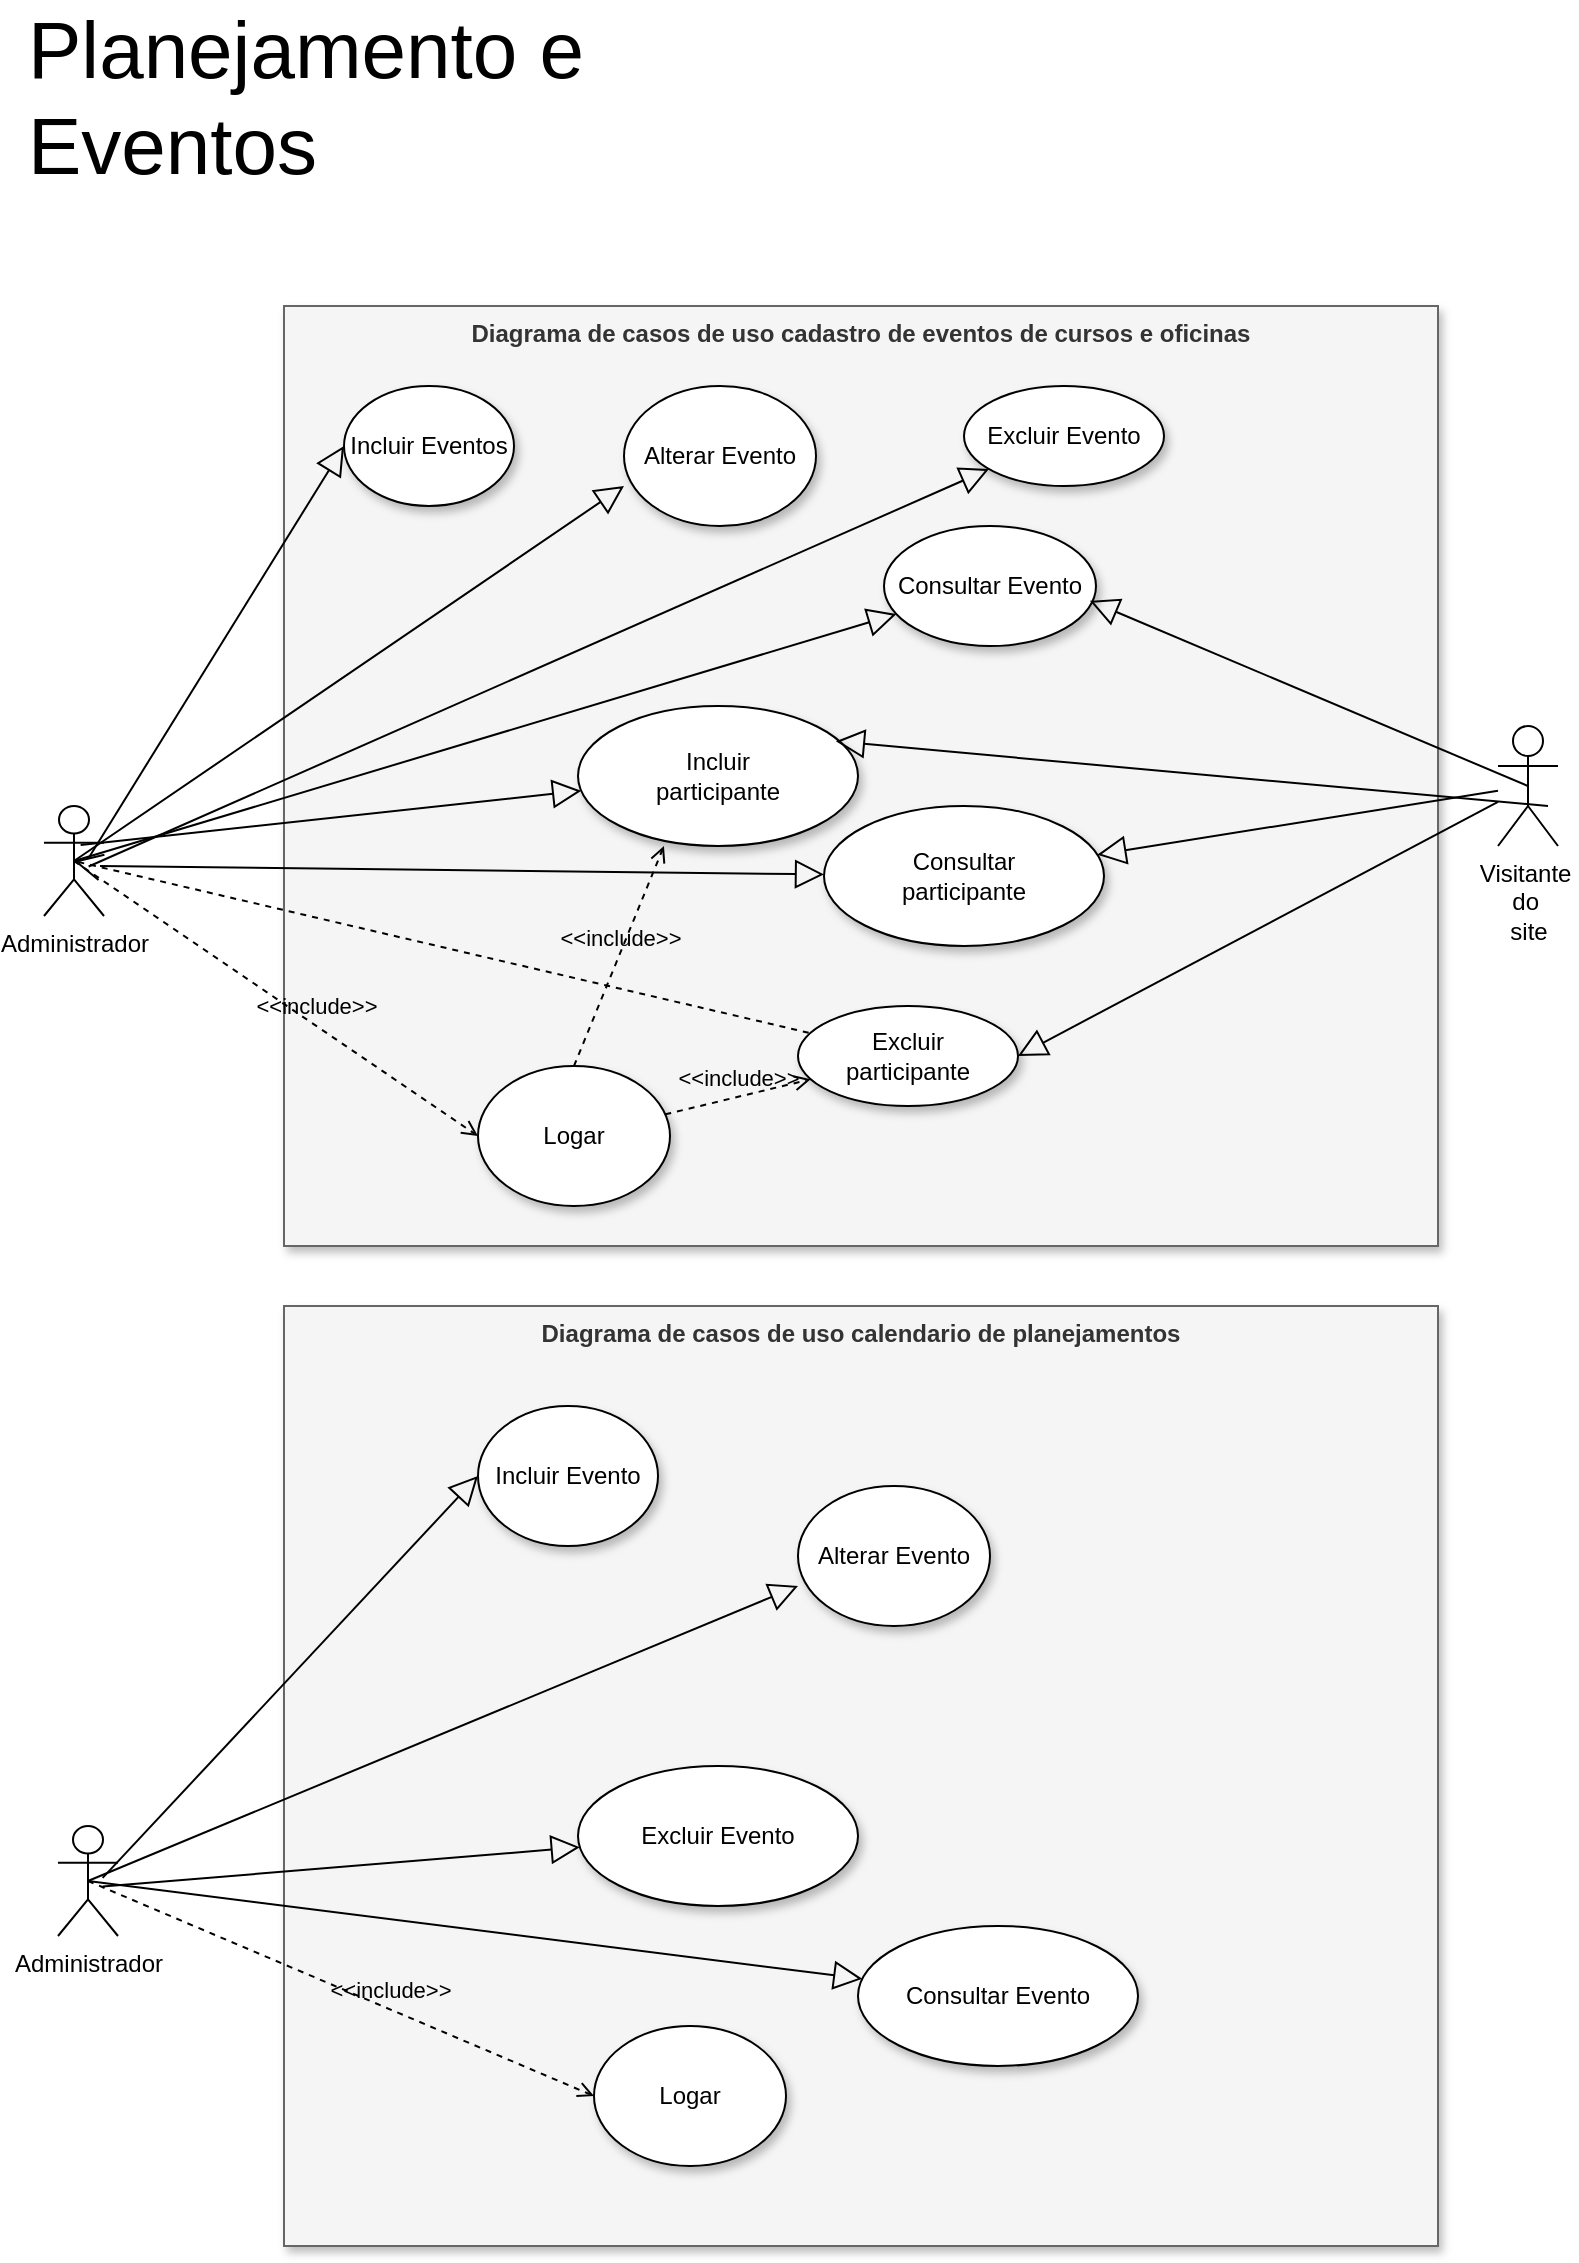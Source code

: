 <mxfile version="21.1.2" type="github">
  <diagram name="Página-1" id="rkHG6nmuOjkpt8-TUzvK">
    <mxGraphModel dx="1034" dy="477" grid="1" gridSize="10" guides="1" tooltips="1" connect="1" arrows="1" fold="1" page="1" pageScale="1" pageWidth="827" pageHeight="1169" math="0" shadow="0">
      <root>
        <mxCell id="0" />
        <mxCell id="1" parent="0" />
        <mxCell id="QimY8xbkl2on-bAjsN7t-3" value="Planejamento e Eventos" style="text;html=1;strokeColor=none;fillColor=none;align=left;verticalAlign=middle;whiteSpace=wrap;rounded=0;fontSize=40;" parent="1" vertex="1">
          <mxGeometry x="20" y="20" width="430" height="90" as="geometry" />
        </mxCell>
        <mxCell id="IfJ1QCMbeDYxTQooLl67-13" value="Diagrama de casos de uso calendario de planejamentos" style="shape=rect;html=1;verticalAlign=top;fontStyle=1;whiteSpace=wrap;align=center;fillColor=#f5f5f5;fontColor=#333333;strokeColor=#666666;shadow=1;" parent="1" vertex="1">
          <mxGeometry x="150" y="670" width="577" height="470" as="geometry" />
        </mxCell>
        <mxCell id="IfJ1QCMbeDYxTQooLl67-19" value="Incluir Evento" style="ellipse;whiteSpace=wrap;html=1;shadow=1;" parent="1" vertex="1">
          <mxGeometry x="247" y="720" width="90" height="70" as="geometry" />
        </mxCell>
        <mxCell id="IfJ1QCMbeDYxTQooLl67-20" value="Administrador" style="shape=umlActor;html=1;verticalLabelPosition=bottom;verticalAlign=top;align=center;" parent="1" vertex="1">
          <mxGeometry x="37" y="930" width="30" height="55" as="geometry" />
        </mxCell>
        <mxCell id="IfJ1QCMbeDYxTQooLl67-21" value="" style="edgeStyle=none;html=1;endArrow=block;endFill=0;endSize=12;verticalAlign=bottom;rounded=0;entryX=0;entryY=0.5;entryDx=0;entryDy=0;exitX=0.744;exitY=0.472;exitDx=0;exitDy=0;exitPerimeter=0;" parent="1" source="IfJ1QCMbeDYxTQooLl67-20" target="IfJ1QCMbeDYxTQooLl67-19" edge="1">
          <mxGeometry width="160" relative="1" as="geometry">
            <mxPoint x="117" y="835" as="sourcePoint" />
            <mxPoint x="277" y="835" as="targetPoint" />
          </mxGeometry>
        </mxCell>
        <mxCell id="IfJ1QCMbeDYxTQooLl67-22" value="Alterar Evento" style="ellipse;whiteSpace=wrap;html=1;shadow=1;" parent="1" vertex="1">
          <mxGeometry x="407" y="760" width="96" height="70" as="geometry" />
        </mxCell>
        <mxCell id="IfJ1QCMbeDYxTQooLl67-23" value="Excluir Evento" style="ellipse;whiteSpace=wrap;html=1;shadow=1;" parent="1" vertex="1">
          <mxGeometry x="297" y="900" width="140" height="70" as="geometry" />
        </mxCell>
        <mxCell id="IfJ1QCMbeDYxTQooLl67-24" value="" style="edgeStyle=none;html=1;endArrow=block;endFill=0;endSize=12;verticalAlign=bottom;rounded=0;entryX=0;entryY=0.714;entryDx=0;entryDy=0;entryPerimeter=0;exitX=0.5;exitY=0.5;exitDx=0;exitDy=0;exitPerimeter=0;" parent="1" source="IfJ1QCMbeDYxTQooLl67-20" target="IfJ1QCMbeDYxTQooLl67-22" edge="1">
          <mxGeometry width="160" relative="1" as="geometry">
            <mxPoint x="127" y="914.5" as="sourcePoint" />
            <mxPoint x="287" y="914.5" as="targetPoint" />
          </mxGeometry>
        </mxCell>
        <mxCell id="IfJ1QCMbeDYxTQooLl67-25" value="" style="edgeStyle=none;html=1;endArrow=block;endFill=0;endSize=12;verticalAlign=bottom;rounded=0;exitX=0.744;exitY=0.55;exitDx=0;exitDy=0;exitPerimeter=0;" parent="1" source="IfJ1QCMbeDYxTQooLl67-20" target="IfJ1QCMbeDYxTQooLl67-23" edge="1">
          <mxGeometry width="160" relative="1" as="geometry">
            <mxPoint x="137" y="984.5" as="sourcePoint" />
            <mxPoint x="357" y="945" as="targetPoint" />
          </mxGeometry>
        </mxCell>
        <mxCell id="IfJ1QCMbeDYxTQooLl67-27" value="Consultar Evento" style="ellipse;whiteSpace=wrap;html=1;shadow=1;" parent="1" vertex="1">
          <mxGeometry x="437" y="980" width="140" height="70" as="geometry" />
        </mxCell>
        <mxCell id="IfJ1QCMbeDYxTQooLl67-28" value="" style="edgeStyle=none;html=1;endArrow=block;endFill=0;endSize=12;verticalAlign=bottom;rounded=0;exitX=0.5;exitY=0.5;exitDx=0;exitDy=0;exitPerimeter=0;" parent="1" source="IfJ1QCMbeDYxTQooLl67-20" target="IfJ1QCMbeDYxTQooLl67-27" edge="1">
          <mxGeometry width="160" relative="1" as="geometry">
            <mxPoint x="77" y="925" as="sourcePoint" />
            <mxPoint x="397" y="940" as="targetPoint" />
          </mxGeometry>
        </mxCell>
        <mxCell id="IfJ1QCMbeDYxTQooLl67-29" value="Logar" style="ellipse;whiteSpace=wrap;html=1;shadow=1;" parent="1" vertex="1">
          <mxGeometry x="305" y="1030" width="96" height="70" as="geometry" />
        </mxCell>
        <mxCell id="IfJ1QCMbeDYxTQooLl67-30" value="&amp;lt;&amp;lt;include&amp;gt;&amp;gt;" style="edgeStyle=none;html=1;endArrow=open;verticalAlign=bottom;dashed=1;labelBackgroundColor=none;rounded=0;exitX=0.5;exitY=0.5;exitDx=0;exitDy=0;exitPerimeter=0;entryX=0;entryY=0.5;entryDx=0;entryDy=0;" parent="1" source="IfJ1QCMbeDYxTQooLl67-20" target="IfJ1QCMbeDYxTQooLl67-29" edge="1">
          <mxGeometry x="0.191" y="2" width="160" relative="1" as="geometry">
            <mxPoint x="127" y="1075" as="sourcePoint" />
            <mxPoint x="287" y="1075" as="targetPoint" />
            <mxPoint y="1" as="offset" />
          </mxGeometry>
        </mxCell>
        <mxCell id="GPzcTo9WPQccJl07pG5u-1" value="Diagrama de casos de uso cadastro de eventos de cursos e oficinas" style="shape=rect;html=1;verticalAlign=top;fontStyle=1;whiteSpace=wrap;align=center;fillColor=#f5f5f5;fontColor=#333333;strokeColor=#666666;shadow=1;" parent="1" vertex="1">
          <mxGeometry x="150" y="170" width="577" height="470" as="geometry" />
        </mxCell>
        <mxCell id="GPzcTo9WPQccJl07pG5u-2" value="Incluir Eventos" style="ellipse;whiteSpace=wrap;html=1;shadow=1;" parent="1" vertex="1">
          <mxGeometry x="180" y="210" width="85" height="60" as="geometry" />
        </mxCell>
        <mxCell id="GPzcTo9WPQccJl07pG5u-3" value="Administrador" style="shape=umlActor;html=1;verticalLabelPosition=bottom;verticalAlign=top;align=center;" parent="1" vertex="1">
          <mxGeometry x="30" y="420" width="30" height="55" as="geometry" />
        </mxCell>
        <mxCell id="GPzcTo9WPQccJl07pG5u-4" value="" style="edgeStyle=none;html=1;endArrow=block;endFill=0;endSize=12;verticalAlign=bottom;rounded=0;entryX=0;entryY=0.5;entryDx=0;entryDy=0;exitX=0.744;exitY=0.472;exitDx=0;exitDy=0;exitPerimeter=0;" parent="1" source="GPzcTo9WPQccJl07pG5u-3" target="GPzcTo9WPQccJl07pG5u-2" edge="1">
          <mxGeometry width="160" relative="1" as="geometry">
            <mxPoint x="117" y="335" as="sourcePoint" />
            <mxPoint x="277" y="335" as="targetPoint" />
          </mxGeometry>
        </mxCell>
        <mxCell id="GPzcTo9WPQccJl07pG5u-6" value="Excluir Evento" style="ellipse;whiteSpace=wrap;html=1;shadow=1;" parent="1" vertex="1">
          <mxGeometry x="490" y="210" width="100" height="50" as="geometry" />
        </mxCell>
        <mxCell id="GPzcTo9WPQccJl07pG5u-7" value="" style="edgeStyle=none;html=1;endArrow=block;endFill=0;endSize=12;verticalAlign=bottom;rounded=0;entryX=0;entryY=0.714;entryDx=0;entryDy=0;entryPerimeter=0;exitX=0.5;exitY=0.5;exitDx=0;exitDy=0;exitPerimeter=0;" parent="1" source="GPzcTo9WPQccJl07pG5u-3" target="GPzcTo9WPQccJl07pG5u-5" edge="1">
          <mxGeometry width="160" relative="1" as="geometry">
            <mxPoint x="127" y="414.5" as="sourcePoint" />
            <mxPoint x="287" y="414.5" as="targetPoint" />
          </mxGeometry>
        </mxCell>
        <mxCell id="GPzcTo9WPQccJl07pG5u-8" value="" style="edgeStyle=none;html=1;endArrow=block;endFill=0;endSize=12;verticalAlign=bottom;rounded=0;exitX=0.744;exitY=0.55;exitDx=0;exitDy=0;exitPerimeter=0;" parent="1" source="GPzcTo9WPQccJl07pG5u-3" target="GPzcTo9WPQccJl07pG5u-6" edge="1">
          <mxGeometry width="160" relative="1" as="geometry">
            <mxPoint x="137" y="484.5" as="sourcePoint" />
            <mxPoint x="357" y="445" as="targetPoint" />
          </mxGeometry>
        </mxCell>
        <mxCell id="GPzcTo9WPQccJl07pG5u-9" value="Consultar Evento" style="ellipse;whiteSpace=wrap;html=1;shadow=1;" parent="1" vertex="1">
          <mxGeometry x="450" y="280" width="106" height="60" as="geometry" />
        </mxCell>
        <mxCell id="GPzcTo9WPQccJl07pG5u-10" value="" style="edgeStyle=none;html=1;endArrow=block;endFill=0;endSize=12;verticalAlign=bottom;rounded=0;exitX=0.5;exitY=0.5;exitDx=0;exitDy=0;exitPerimeter=0;" parent="1" source="GPzcTo9WPQccJl07pG5u-3" target="GPzcTo9WPQccJl07pG5u-9" edge="1">
          <mxGeometry width="160" relative="1" as="geometry">
            <mxPoint x="77" y="425" as="sourcePoint" />
            <mxPoint x="397" y="440" as="targetPoint" />
          </mxGeometry>
        </mxCell>
        <mxCell id="GPzcTo9WPQccJl07pG5u-11" value="Logar" style="ellipse;whiteSpace=wrap;html=1;shadow=1;" parent="1" vertex="1">
          <mxGeometry x="247" y="550" width="96" height="70" as="geometry" />
        </mxCell>
        <mxCell id="GPzcTo9WPQccJl07pG5u-12" value="&amp;lt;&amp;lt;include&amp;gt;&amp;gt;" style="edgeStyle=none;html=1;endArrow=open;verticalAlign=bottom;dashed=1;labelBackgroundColor=none;rounded=0;exitX=0.5;exitY=0.5;exitDx=0;exitDy=0;exitPerimeter=0;entryX=0;entryY=0.5;entryDx=0;entryDy=0;" parent="1" source="GPzcTo9WPQccJl07pG5u-3" target="GPzcTo9WPQccJl07pG5u-11" edge="1">
          <mxGeometry x="0.191" y="1" width="160" relative="1" as="geometry">
            <mxPoint x="127" y="575" as="sourcePoint" />
            <mxPoint x="287" y="575" as="targetPoint" />
            <mxPoint as="offset" />
          </mxGeometry>
        </mxCell>
        <mxCell id="GPzcTo9WPQccJl07pG5u-13" value="Visitante&amp;nbsp;&lt;br&gt;do&amp;nbsp;&lt;br&gt;site" style="shape=umlActor;verticalLabelPosition=bottom;verticalAlign=top;html=1;outlineConnect=0;" parent="1" vertex="1">
          <mxGeometry x="757" y="380" width="30" height="60" as="geometry" />
        </mxCell>
        <mxCell id="GPzcTo9WPQccJl07pG5u-17" value="" style="edgeStyle=none;html=1;endArrow=block;endFill=0;endSize=12;verticalAlign=bottom;rounded=0;entryX=0.971;entryY=0.623;entryDx=0;entryDy=0;entryPerimeter=0;exitX=0.5;exitY=0.5;exitDx=0;exitDy=0;exitPerimeter=0;" parent="1" source="GPzcTo9WPQccJl07pG5u-13" target="GPzcTo9WPQccJl07pG5u-9" edge="1">
          <mxGeometry width="160" relative="1" as="geometry">
            <mxPoint x="480" y="250" as="sourcePoint" />
            <mxPoint x="640" y="250" as="targetPoint" />
          </mxGeometry>
        </mxCell>
        <mxCell id="GPzcTo9WPQccJl07pG5u-5" value="Alterar Evento" style="ellipse;whiteSpace=wrap;html=1;shadow=1;" parent="1" vertex="1">
          <mxGeometry x="320" y="210" width="96" height="70" as="geometry" />
        </mxCell>
        <mxCell id="GPzcTo9WPQccJl07pG5u-19" value="Incluir &lt;br&gt;participante" style="ellipse;whiteSpace=wrap;html=1;shadow=1;" parent="1" vertex="1">
          <mxGeometry x="297" y="370" width="140" height="70" as="geometry" />
        </mxCell>
        <mxCell id="GPzcTo9WPQccJl07pG5u-20" value="Consultar&lt;br&gt;participante" style="ellipse;whiteSpace=wrap;html=1;shadow=1;" parent="1" vertex="1">
          <mxGeometry x="420" y="420" width="140" height="70" as="geometry" />
        </mxCell>
        <mxCell id="GPzcTo9WPQccJl07pG5u-21" value="Excluir&lt;br&gt;participante" style="ellipse;whiteSpace=wrap;html=1;shadow=1;" parent="1" vertex="1">
          <mxGeometry x="407" y="520" width="110" height="50" as="geometry" />
        </mxCell>
        <mxCell id="GPzcTo9WPQccJl07pG5u-22" value="" style="edgeStyle=none;html=1;endArrow=block;endFill=0;endSize=12;verticalAlign=bottom;rounded=0;entryX=0.921;entryY=0.252;entryDx=0;entryDy=0;entryPerimeter=0;exitX=0.5;exitY=0.5;exitDx=0;exitDy=0;exitPerimeter=0;" parent="1" target="GPzcTo9WPQccJl07pG5u-19" edge="1">
          <mxGeometry width="160" relative="1" as="geometry">
            <mxPoint x="782" y="420" as="sourcePoint" />
            <mxPoint x="563" y="357" as="targetPoint" />
          </mxGeometry>
        </mxCell>
        <mxCell id="GPzcTo9WPQccJl07pG5u-23" value="" style="edgeStyle=none;html=1;endArrow=block;endFill=0;endSize=12;verticalAlign=bottom;rounded=0;" parent="1" source="GPzcTo9WPQccJl07pG5u-13" target="GPzcTo9WPQccJl07pG5u-20" edge="1">
          <mxGeometry width="160" relative="1" as="geometry">
            <mxPoint x="792" y="430" as="sourcePoint" />
            <mxPoint x="436" y="418" as="targetPoint" />
          </mxGeometry>
        </mxCell>
        <mxCell id="GPzcTo9WPQccJl07pG5u-24" value="" style="edgeStyle=none;html=1;endArrow=block;endFill=0;endSize=12;verticalAlign=bottom;rounded=0;entryX=1;entryY=0.5;entryDx=0;entryDy=0;" parent="1" source="GPzcTo9WPQccJl07pG5u-13" target="GPzcTo9WPQccJl07pG5u-21" edge="1">
          <mxGeometry width="160" relative="1" as="geometry">
            <mxPoint x="660" y="500" as="sourcePoint" />
            <mxPoint x="490" y="527" as="targetPoint" />
          </mxGeometry>
        </mxCell>
        <mxCell id="GPzcTo9WPQccJl07pG5u-25" value="" style="edgeStyle=none;html=1;endArrow=none;endFill=0;endSize=12;verticalAlign=bottom;rounded=1;exitX=0.5;exitY=0.5;exitDx=0;exitDy=0;exitPerimeter=0;labelBackgroundColor=none;startArrow=open;startSize=12;dashed=1;" parent="1" source="GPzcTo9WPQccJl07pG5u-3" target="GPzcTo9WPQccJl07pG5u-21" edge="1">
          <mxGeometry width="160" relative="1" as="geometry">
            <mxPoint x="60" y="450" as="sourcePoint" />
            <mxPoint x="465" y="362" as="targetPoint" />
          </mxGeometry>
        </mxCell>
        <mxCell id="GPzcTo9WPQccJl07pG5u-28" value="" style="edgeStyle=none;html=1;endArrow=block;endFill=0;endSize=12;verticalAlign=bottom;rounded=0;exitX=0.611;exitY=0.355;exitDx=0;exitDy=0;exitPerimeter=0;" parent="1" source="GPzcTo9WPQccJl07pG5u-3" target="GPzcTo9WPQccJl07pG5u-19" edge="1">
          <mxGeometry width="160" relative="1" as="geometry">
            <mxPoint x="40" y="430" as="sourcePoint" />
            <mxPoint x="387" y="523" as="targetPoint" />
          </mxGeometry>
        </mxCell>
        <mxCell id="GPzcTo9WPQccJl07pG5u-30" value="" style="edgeStyle=none;html=1;endArrow=block;endFill=0;endSize=12;verticalAlign=bottom;rounded=0;exitX=0.611;exitY=0.355;exitDx=0;exitDy=0;exitPerimeter=0;" parent="1" target="GPzcTo9WPQccJl07pG5u-20" edge="1">
          <mxGeometry width="160" relative="1" as="geometry">
            <mxPoint x="58" y="450" as="sourcePoint" />
            <mxPoint x="311" y="406" as="targetPoint" />
          </mxGeometry>
        </mxCell>
        <mxCell id="GPzcTo9WPQccJl07pG5u-35" value="&amp;lt;&amp;lt;include&amp;gt;&amp;gt;" style="edgeStyle=none;html=1;endArrow=open;verticalAlign=bottom;dashed=1;labelBackgroundColor=none;rounded=0;" parent="1" source="GPzcTo9WPQccJl07pG5u-11" target="GPzcTo9WPQccJl07pG5u-21" edge="1">
          <mxGeometry width="160" relative="1" as="geometry">
            <mxPoint x="200" y="520" as="sourcePoint" />
            <mxPoint x="360" y="520" as="targetPoint" />
          </mxGeometry>
        </mxCell>
        <mxCell id="GPzcTo9WPQccJl07pG5u-38" value="&amp;lt;&amp;lt;include&amp;gt;&amp;gt;" style="edgeStyle=none;html=1;endArrow=open;verticalAlign=bottom;dashed=1;labelBackgroundColor=none;rounded=0;exitX=0.5;exitY=0;exitDx=0;exitDy=0;entryX=0.307;entryY=1;entryDx=0;entryDy=0;entryPerimeter=0;" parent="1" source="GPzcTo9WPQccJl07pG5u-11" target="GPzcTo9WPQccJl07pG5u-19" edge="1">
          <mxGeometry width="160" relative="1" as="geometry">
            <mxPoint x="256" y="520" as="sourcePoint" />
            <mxPoint x="340" y="490" as="targetPoint" />
          </mxGeometry>
        </mxCell>
      </root>
    </mxGraphModel>
  </diagram>
</mxfile>
